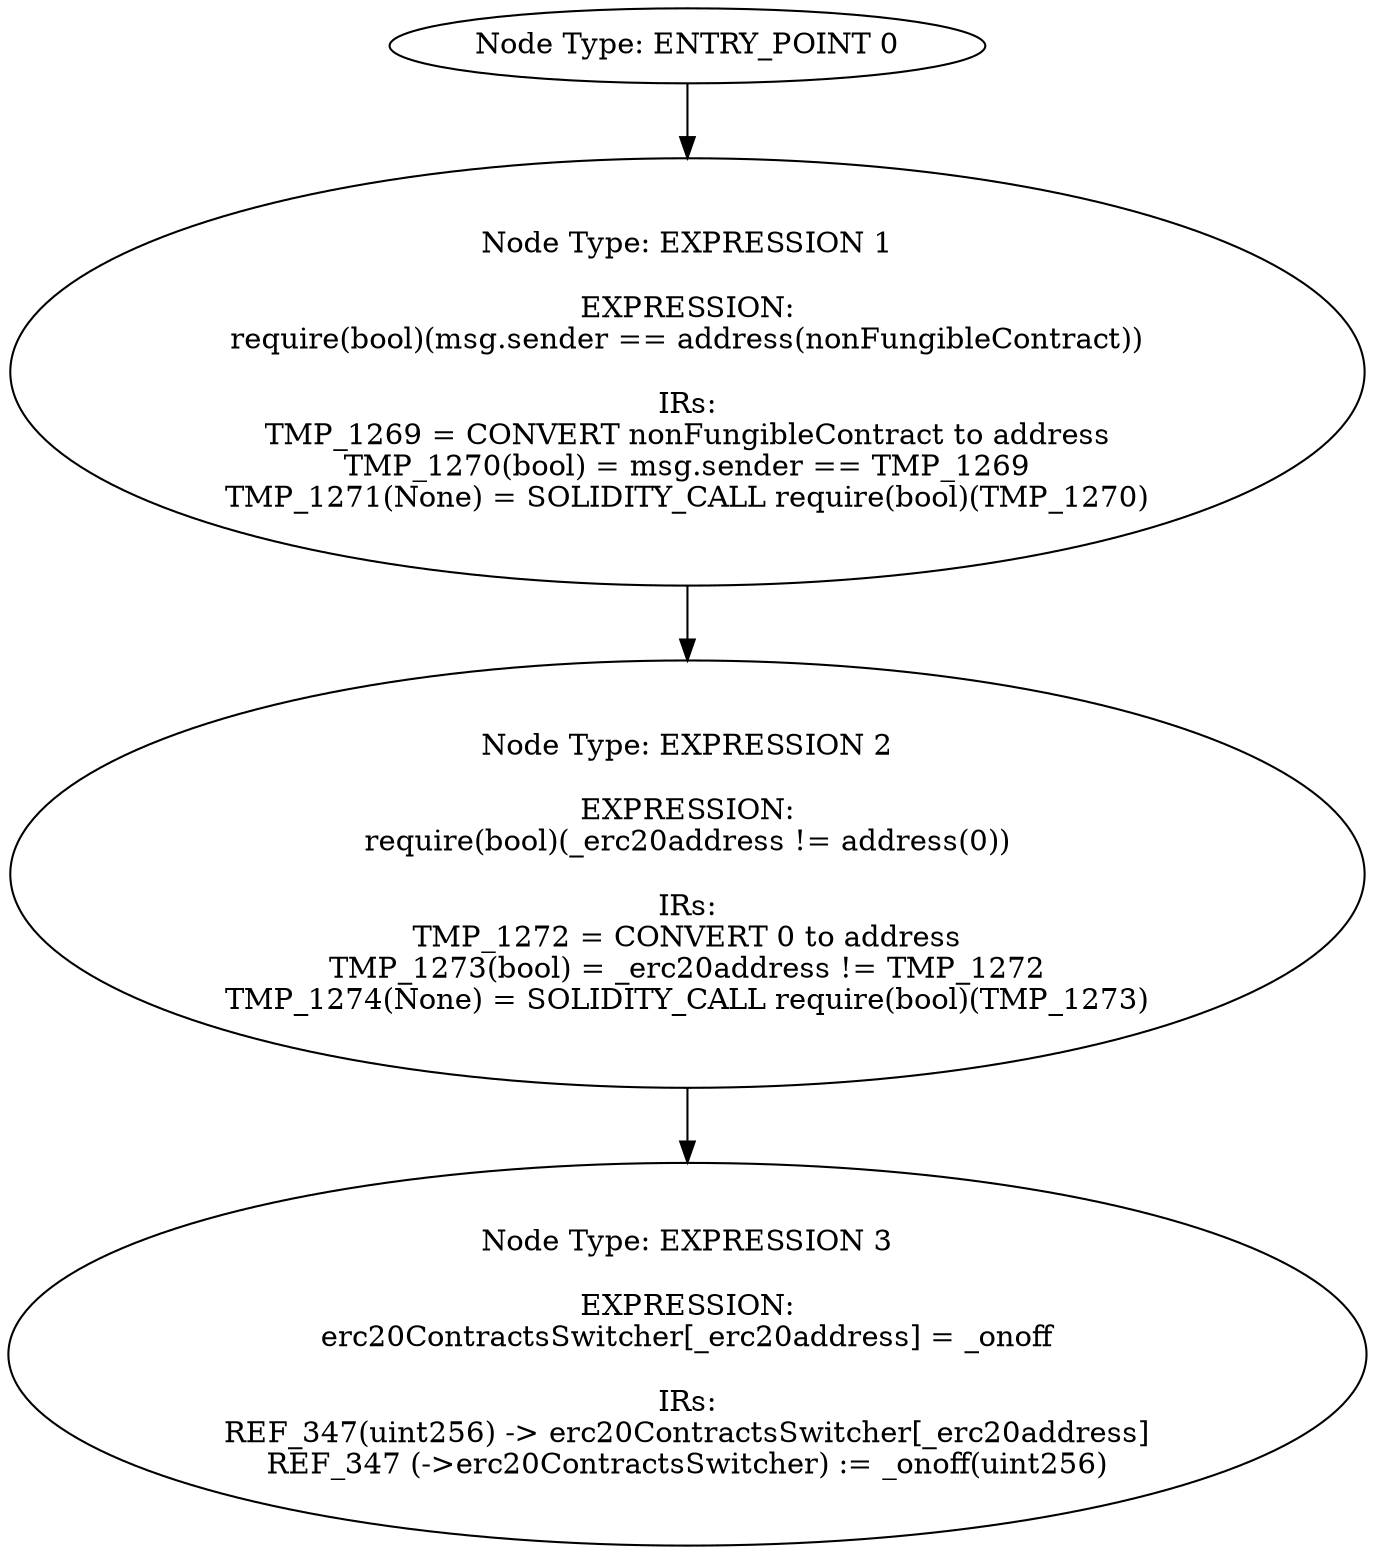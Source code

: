 digraph{
0[label="Node Type: ENTRY_POINT 0
"];
0->1;
1[label="Node Type: EXPRESSION 1

EXPRESSION:
require(bool)(msg.sender == address(nonFungibleContract))

IRs:
TMP_1269 = CONVERT nonFungibleContract to address
TMP_1270(bool) = msg.sender == TMP_1269
TMP_1271(None) = SOLIDITY_CALL require(bool)(TMP_1270)"];
1->2;
2[label="Node Type: EXPRESSION 2

EXPRESSION:
require(bool)(_erc20address != address(0))

IRs:
TMP_1272 = CONVERT 0 to address
TMP_1273(bool) = _erc20address != TMP_1272
TMP_1274(None) = SOLIDITY_CALL require(bool)(TMP_1273)"];
2->3;
3[label="Node Type: EXPRESSION 3

EXPRESSION:
erc20ContractsSwitcher[_erc20address] = _onoff

IRs:
REF_347(uint256) -> erc20ContractsSwitcher[_erc20address]
REF_347 (->erc20ContractsSwitcher) := _onoff(uint256)"];
}
